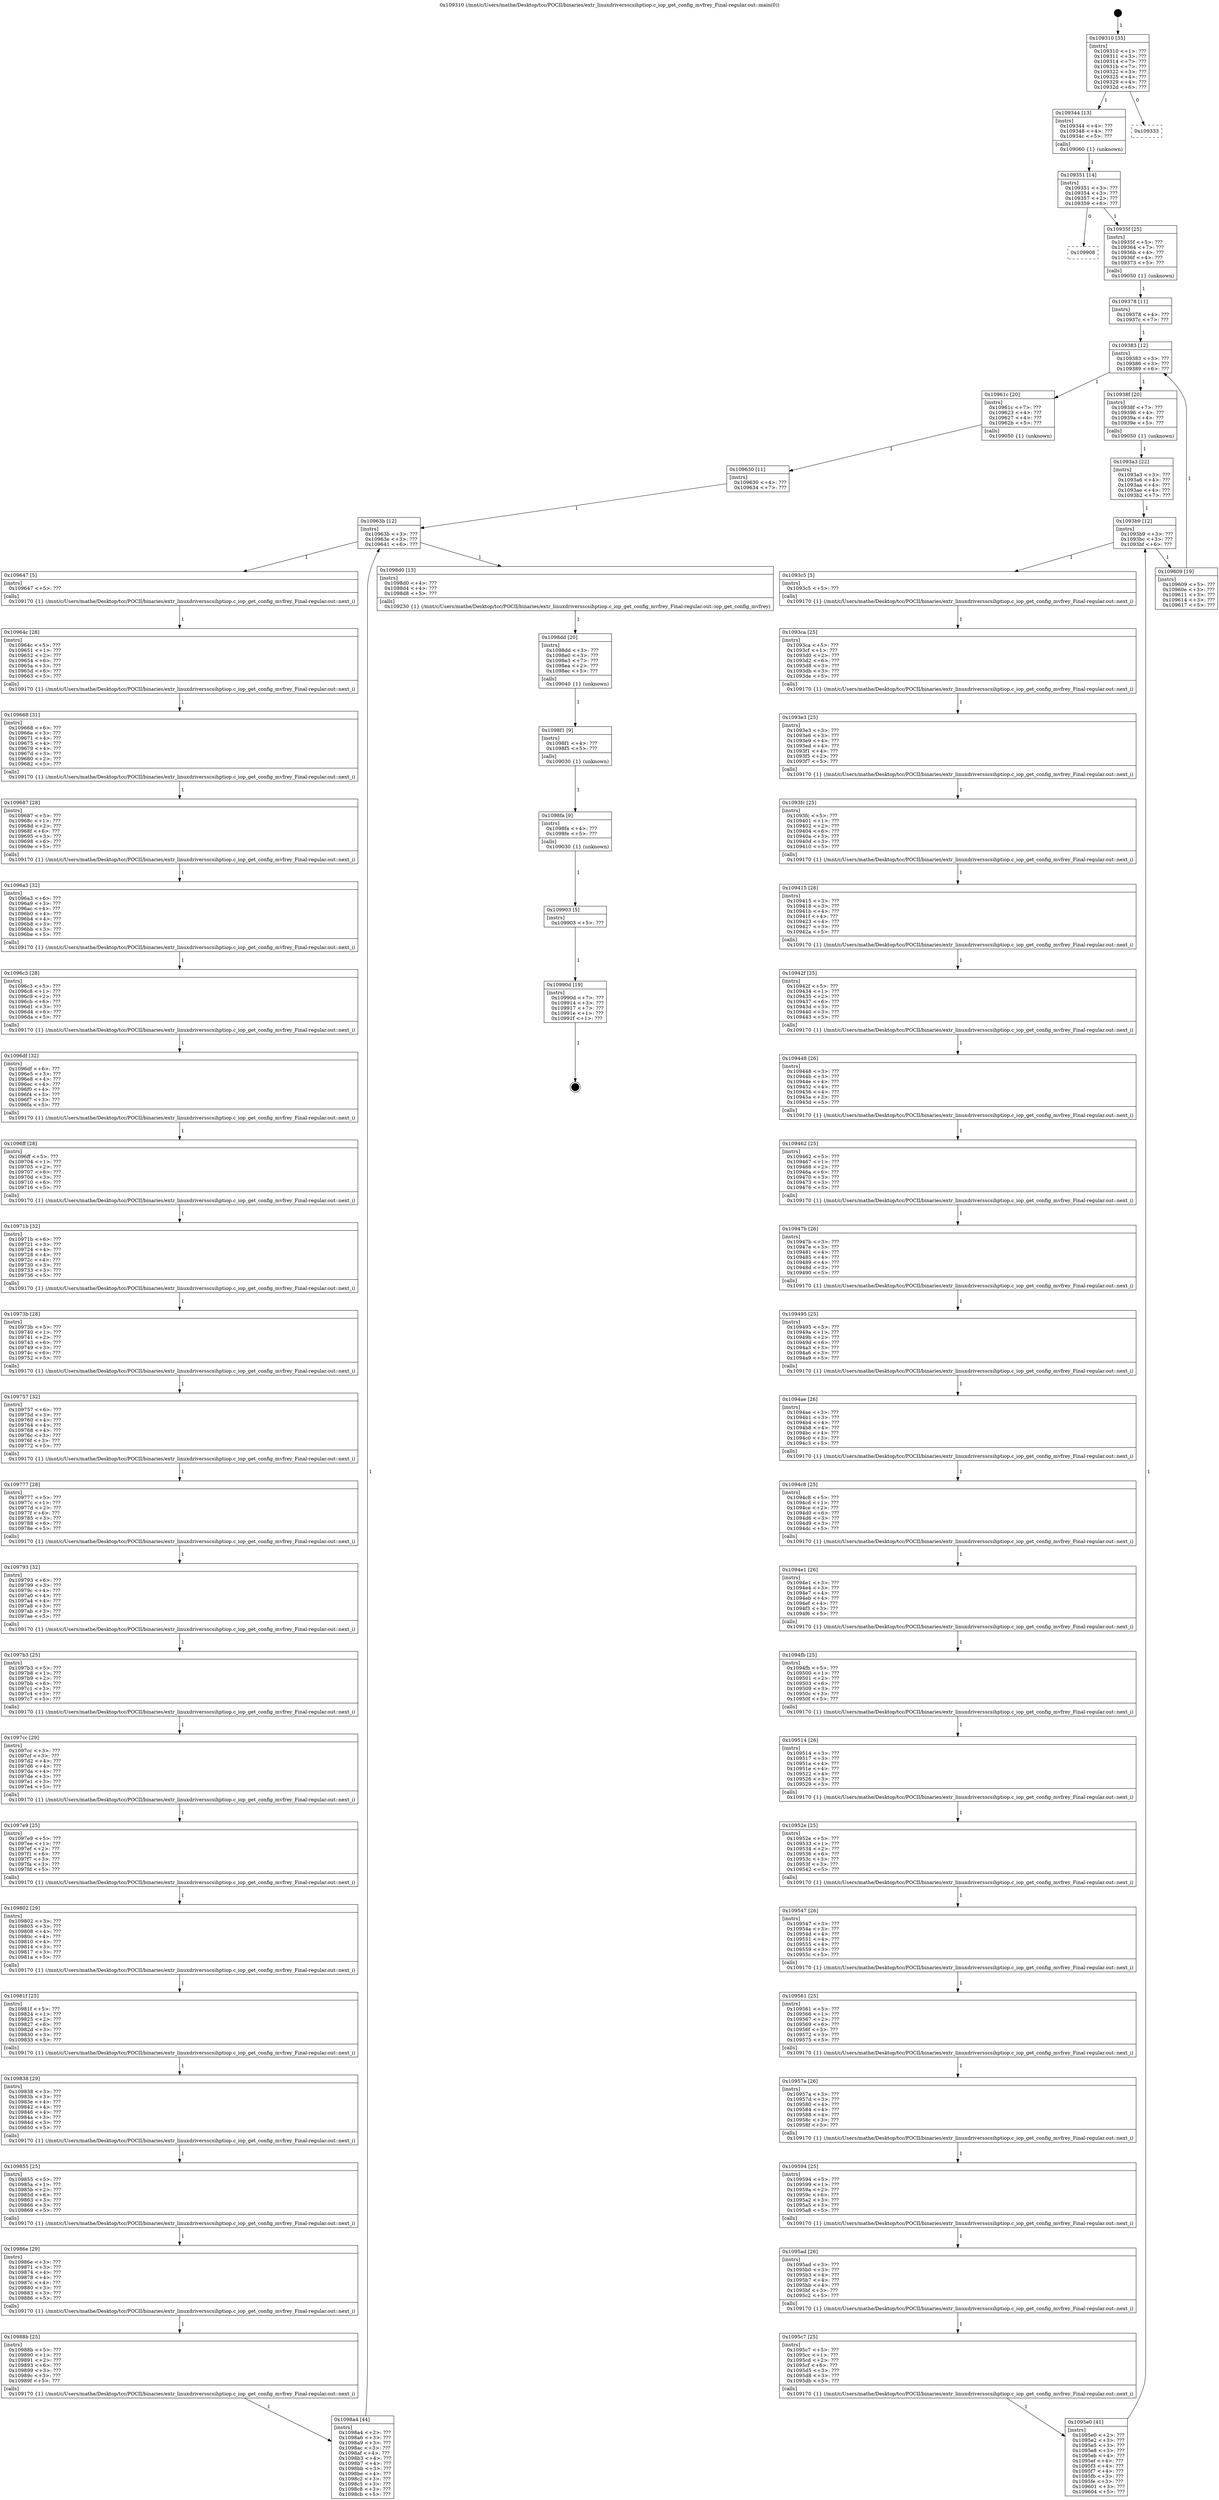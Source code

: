 digraph "0x109310" {
  label = "0x109310 (/mnt/c/Users/mathe/Desktop/tcc/POCII/binaries/extr_linuxdriversscsihptiop.c_iop_get_config_mvfrey_Final-regular.out::main(0))"
  labelloc = "t"
  node[shape=record]

  Entry [label="",width=0.3,height=0.3,shape=circle,fillcolor=black,style=filled]
  "0x109310" [label="{
     0x109310 [35]\l
     | [instrs]\l
     &nbsp;&nbsp;0x109310 \<+1\>: ???\l
     &nbsp;&nbsp;0x109311 \<+3\>: ???\l
     &nbsp;&nbsp;0x109314 \<+7\>: ???\l
     &nbsp;&nbsp;0x10931b \<+7\>: ???\l
     &nbsp;&nbsp;0x109322 \<+3\>: ???\l
     &nbsp;&nbsp;0x109325 \<+4\>: ???\l
     &nbsp;&nbsp;0x109329 \<+4\>: ???\l
     &nbsp;&nbsp;0x10932d \<+6\>: ???\l
  }"]
  "0x109344" [label="{
     0x109344 [13]\l
     | [instrs]\l
     &nbsp;&nbsp;0x109344 \<+4\>: ???\l
     &nbsp;&nbsp;0x109348 \<+4\>: ???\l
     &nbsp;&nbsp;0x10934c \<+5\>: ???\l
     | [calls]\l
     &nbsp;&nbsp;0x109060 \{1\} (unknown)\l
  }"]
  "0x109333" [label="{
     0x109333\l
  }", style=dashed]
  "0x109351" [label="{
     0x109351 [14]\l
     | [instrs]\l
     &nbsp;&nbsp;0x109351 \<+3\>: ???\l
     &nbsp;&nbsp;0x109354 \<+3\>: ???\l
     &nbsp;&nbsp;0x109357 \<+2\>: ???\l
     &nbsp;&nbsp;0x109359 \<+6\>: ???\l
  }"]
  "0x109908" [label="{
     0x109908\l
  }", style=dashed]
  "0x10935f" [label="{
     0x10935f [25]\l
     | [instrs]\l
     &nbsp;&nbsp;0x10935f \<+5\>: ???\l
     &nbsp;&nbsp;0x109364 \<+7\>: ???\l
     &nbsp;&nbsp;0x10936b \<+4\>: ???\l
     &nbsp;&nbsp;0x10936f \<+4\>: ???\l
     &nbsp;&nbsp;0x109373 \<+5\>: ???\l
     | [calls]\l
     &nbsp;&nbsp;0x109050 \{1\} (unknown)\l
  }"]
  Exit [label="",width=0.3,height=0.3,shape=circle,fillcolor=black,style=filled,peripheries=2]
  "0x109383" [label="{
     0x109383 [12]\l
     | [instrs]\l
     &nbsp;&nbsp;0x109383 \<+3\>: ???\l
     &nbsp;&nbsp;0x109386 \<+3\>: ???\l
     &nbsp;&nbsp;0x109389 \<+6\>: ???\l
  }"]
  "0x10961c" [label="{
     0x10961c [20]\l
     | [instrs]\l
     &nbsp;&nbsp;0x10961c \<+7\>: ???\l
     &nbsp;&nbsp;0x109623 \<+4\>: ???\l
     &nbsp;&nbsp;0x109627 \<+4\>: ???\l
     &nbsp;&nbsp;0x10962b \<+5\>: ???\l
     | [calls]\l
     &nbsp;&nbsp;0x109050 \{1\} (unknown)\l
  }"]
  "0x10938f" [label="{
     0x10938f [20]\l
     | [instrs]\l
     &nbsp;&nbsp;0x10938f \<+7\>: ???\l
     &nbsp;&nbsp;0x109396 \<+4\>: ???\l
     &nbsp;&nbsp;0x10939a \<+4\>: ???\l
     &nbsp;&nbsp;0x10939e \<+5\>: ???\l
     | [calls]\l
     &nbsp;&nbsp;0x109050 \{1\} (unknown)\l
  }"]
  "0x1093b9" [label="{
     0x1093b9 [12]\l
     | [instrs]\l
     &nbsp;&nbsp;0x1093b9 \<+3\>: ???\l
     &nbsp;&nbsp;0x1093bc \<+3\>: ???\l
     &nbsp;&nbsp;0x1093bf \<+6\>: ???\l
  }"]
  "0x109609" [label="{
     0x109609 [19]\l
     | [instrs]\l
     &nbsp;&nbsp;0x109609 \<+5\>: ???\l
     &nbsp;&nbsp;0x10960e \<+3\>: ???\l
     &nbsp;&nbsp;0x109611 \<+3\>: ???\l
     &nbsp;&nbsp;0x109614 \<+3\>: ???\l
     &nbsp;&nbsp;0x109617 \<+5\>: ???\l
  }"]
  "0x1093c5" [label="{
     0x1093c5 [5]\l
     | [instrs]\l
     &nbsp;&nbsp;0x1093c5 \<+5\>: ???\l
     | [calls]\l
     &nbsp;&nbsp;0x109170 \{1\} (/mnt/c/Users/mathe/Desktop/tcc/POCII/binaries/extr_linuxdriversscsihptiop.c_iop_get_config_mvfrey_Final-regular.out::next_i)\l
  }"]
  "0x1093ca" [label="{
     0x1093ca [25]\l
     | [instrs]\l
     &nbsp;&nbsp;0x1093ca \<+5\>: ???\l
     &nbsp;&nbsp;0x1093cf \<+1\>: ???\l
     &nbsp;&nbsp;0x1093d0 \<+2\>: ???\l
     &nbsp;&nbsp;0x1093d2 \<+6\>: ???\l
     &nbsp;&nbsp;0x1093d8 \<+3\>: ???\l
     &nbsp;&nbsp;0x1093db \<+3\>: ???\l
     &nbsp;&nbsp;0x1093de \<+5\>: ???\l
     | [calls]\l
     &nbsp;&nbsp;0x109170 \{1\} (/mnt/c/Users/mathe/Desktop/tcc/POCII/binaries/extr_linuxdriversscsihptiop.c_iop_get_config_mvfrey_Final-regular.out::next_i)\l
  }"]
  "0x1093e3" [label="{
     0x1093e3 [25]\l
     | [instrs]\l
     &nbsp;&nbsp;0x1093e3 \<+3\>: ???\l
     &nbsp;&nbsp;0x1093e6 \<+3\>: ???\l
     &nbsp;&nbsp;0x1093e9 \<+4\>: ???\l
     &nbsp;&nbsp;0x1093ed \<+4\>: ???\l
     &nbsp;&nbsp;0x1093f1 \<+4\>: ???\l
     &nbsp;&nbsp;0x1093f5 \<+2\>: ???\l
     &nbsp;&nbsp;0x1093f7 \<+5\>: ???\l
     | [calls]\l
     &nbsp;&nbsp;0x109170 \{1\} (/mnt/c/Users/mathe/Desktop/tcc/POCII/binaries/extr_linuxdriversscsihptiop.c_iop_get_config_mvfrey_Final-regular.out::next_i)\l
  }"]
  "0x1093fc" [label="{
     0x1093fc [25]\l
     | [instrs]\l
     &nbsp;&nbsp;0x1093fc \<+5\>: ???\l
     &nbsp;&nbsp;0x109401 \<+1\>: ???\l
     &nbsp;&nbsp;0x109402 \<+2\>: ???\l
     &nbsp;&nbsp;0x109404 \<+6\>: ???\l
     &nbsp;&nbsp;0x10940a \<+3\>: ???\l
     &nbsp;&nbsp;0x10940d \<+3\>: ???\l
     &nbsp;&nbsp;0x109410 \<+5\>: ???\l
     | [calls]\l
     &nbsp;&nbsp;0x109170 \{1\} (/mnt/c/Users/mathe/Desktop/tcc/POCII/binaries/extr_linuxdriversscsihptiop.c_iop_get_config_mvfrey_Final-regular.out::next_i)\l
  }"]
  "0x109415" [label="{
     0x109415 [26]\l
     | [instrs]\l
     &nbsp;&nbsp;0x109415 \<+3\>: ???\l
     &nbsp;&nbsp;0x109418 \<+3\>: ???\l
     &nbsp;&nbsp;0x10941b \<+4\>: ???\l
     &nbsp;&nbsp;0x10941f \<+4\>: ???\l
     &nbsp;&nbsp;0x109423 \<+4\>: ???\l
     &nbsp;&nbsp;0x109427 \<+3\>: ???\l
     &nbsp;&nbsp;0x10942a \<+5\>: ???\l
     | [calls]\l
     &nbsp;&nbsp;0x109170 \{1\} (/mnt/c/Users/mathe/Desktop/tcc/POCII/binaries/extr_linuxdriversscsihptiop.c_iop_get_config_mvfrey_Final-regular.out::next_i)\l
  }"]
  "0x10942f" [label="{
     0x10942f [25]\l
     | [instrs]\l
     &nbsp;&nbsp;0x10942f \<+5\>: ???\l
     &nbsp;&nbsp;0x109434 \<+1\>: ???\l
     &nbsp;&nbsp;0x109435 \<+2\>: ???\l
     &nbsp;&nbsp;0x109437 \<+6\>: ???\l
     &nbsp;&nbsp;0x10943d \<+3\>: ???\l
     &nbsp;&nbsp;0x109440 \<+3\>: ???\l
     &nbsp;&nbsp;0x109443 \<+5\>: ???\l
     | [calls]\l
     &nbsp;&nbsp;0x109170 \{1\} (/mnt/c/Users/mathe/Desktop/tcc/POCII/binaries/extr_linuxdriversscsihptiop.c_iop_get_config_mvfrey_Final-regular.out::next_i)\l
  }"]
  "0x109448" [label="{
     0x109448 [26]\l
     | [instrs]\l
     &nbsp;&nbsp;0x109448 \<+3\>: ???\l
     &nbsp;&nbsp;0x10944b \<+3\>: ???\l
     &nbsp;&nbsp;0x10944e \<+4\>: ???\l
     &nbsp;&nbsp;0x109452 \<+4\>: ???\l
     &nbsp;&nbsp;0x109456 \<+4\>: ???\l
     &nbsp;&nbsp;0x10945a \<+3\>: ???\l
     &nbsp;&nbsp;0x10945d \<+5\>: ???\l
     | [calls]\l
     &nbsp;&nbsp;0x109170 \{1\} (/mnt/c/Users/mathe/Desktop/tcc/POCII/binaries/extr_linuxdriversscsihptiop.c_iop_get_config_mvfrey_Final-regular.out::next_i)\l
  }"]
  "0x109462" [label="{
     0x109462 [25]\l
     | [instrs]\l
     &nbsp;&nbsp;0x109462 \<+5\>: ???\l
     &nbsp;&nbsp;0x109467 \<+1\>: ???\l
     &nbsp;&nbsp;0x109468 \<+2\>: ???\l
     &nbsp;&nbsp;0x10946a \<+6\>: ???\l
     &nbsp;&nbsp;0x109470 \<+3\>: ???\l
     &nbsp;&nbsp;0x109473 \<+3\>: ???\l
     &nbsp;&nbsp;0x109476 \<+5\>: ???\l
     | [calls]\l
     &nbsp;&nbsp;0x109170 \{1\} (/mnt/c/Users/mathe/Desktop/tcc/POCII/binaries/extr_linuxdriversscsihptiop.c_iop_get_config_mvfrey_Final-regular.out::next_i)\l
  }"]
  "0x10947b" [label="{
     0x10947b [26]\l
     | [instrs]\l
     &nbsp;&nbsp;0x10947b \<+3\>: ???\l
     &nbsp;&nbsp;0x10947e \<+3\>: ???\l
     &nbsp;&nbsp;0x109481 \<+4\>: ???\l
     &nbsp;&nbsp;0x109485 \<+4\>: ???\l
     &nbsp;&nbsp;0x109489 \<+4\>: ???\l
     &nbsp;&nbsp;0x10948d \<+3\>: ???\l
     &nbsp;&nbsp;0x109490 \<+5\>: ???\l
     | [calls]\l
     &nbsp;&nbsp;0x109170 \{1\} (/mnt/c/Users/mathe/Desktop/tcc/POCII/binaries/extr_linuxdriversscsihptiop.c_iop_get_config_mvfrey_Final-regular.out::next_i)\l
  }"]
  "0x109495" [label="{
     0x109495 [25]\l
     | [instrs]\l
     &nbsp;&nbsp;0x109495 \<+5\>: ???\l
     &nbsp;&nbsp;0x10949a \<+1\>: ???\l
     &nbsp;&nbsp;0x10949b \<+2\>: ???\l
     &nbsp;&nbsp;0x10949d \<+6\>: ???\l
     &nbsp;&nbsp;0x1094a3 \<+3\>: ???\l
     &nbsp;&nbsp;0x1094a6 \<+3\>: ???\l
     &nbsp;&nbsp;0x1094a9 \<+5\>: ???\l
     | [calls]\l
     &nbsp;&nbsp;0x109170 \{1\} (/mnt/c/Users/mathe/Desktop/tcc/POCII/binaries/extr_linuxdriversscsihptiop.c_iop_get_config_mvfrey_Final-regular.out::next_i)\l
  }"]
  "0x1094ae" [label="{
     0x1094ae [26]\l
     | [instrs]\l
     &nbsp;&nbsp;0x1094ae \<+3\>: ???\l
     &nbsp;&nbsp;0x1094b1 \<+3\>: ???\l
     &nbsp;&nbsp;0x1094b4 \<+4\>: ???\l
     &nbsp;&nbsp;0x1094b8 \<+4\>: ???\l
     &nbsp;&nbsp;0x1094bc \<+4\>: ???\l
     &nbsp;&nbsp;0x1094c0 \<+3\>: ???\l
     &nbsp;&nbsp;0x1094c3 \<+5\>: ???\l
     | [calls]\l
     &nbsp;&nbsp;0x109170 \{1\} (/mnt/c/Users/mathe/Desktop/tcc/POCII/binaries/extr_linuxdriversscsihptiop.c_iop_get_config_mvfrey_Final-regular.out::next_i)\l
  }"]
  "0x1094c8" [label="{
     0x1094c8 [25]\l
     | [instrs]\l
     &nbsp;&nbsp;0x1094c8 \<+5\>: ???\l
     &nbsp;&nbsp;0x1094cd \<+1\>: ???\l
     &nbsp;&nbsp;0x1094ce \<+2\>: ???\l
     &nbsp;&nbsp;0x1094d0 \<+6\>: ???\l
     &nbsp;&nbsp;0x1094d6 \<+3\>: ???\l
     &nbsp;&nbsp;0x1094d9 \<+3\>: ???\l
     &nbsp;&nbsp;0x1094dc \<+5\>: ???\l
     | [calls]\l
     &nbsp;&nbsp;0x109170 \{1\} (/mnt/c/Users/mathe/Desktop/tcc/POCII/binaries/extr_linuxdriversscsihptiop.c_iop_get_config_mvfrey_Final-regular.out::next_i)\l
  }"]
  "0x1094e1" [label="{
     0x1094e1 [26]\l
     | [instrs]\l
     &nbsp;&nbsp;0x1094e1 \<+3\>: ???\l
     &nbsp;&nbsp;0x1094e4 \<+3\>: ???\l
     &nbsp;&nbsp;0x1094e7 \<+4\>: ???\l
     &nbsp;&nbsp;0x1094eb \<+4\>: ???\l
     &nbsp;&nbsp;0x1094ef \<+4\>: ???\l
     &nbsp;&nbsp;0x1094f3 \<+3\>: ???\l
     &nbsp;&nbsp;0x1094f6 \<+5\>: ???\l
     | [calls]\l
     &nbsp;&nbsp;0x109170 \{1\} (/mnt/c/Users/mathe/Desktop/tcc/POCII/binaries/extr_linuxdriversscsihptiop.c_iop_get_config_mvfrey_Final-regular.out::next_i)\l
  }"]
  "0x1094fb" [label="{
     0x1094fb [25]\l
     | [instrs]\l
     &nbsp;&nbsp;0x1094fb \<+5\>: ???\l
     &nbsp;&nbsp;0x109500 \<+1\>: ???\l
     &nbsp;&nbsp;0x109501 \<+2\>: ???\l
     &nbsp;&nbsp;0x109503 \<+6\>: ???\l
     &nbsp;&nbsp;0x109509 \<+3\>: ???\l
     &nbsp;&nbsp;0x10950c \<+3\>: ???\l
     &nbsp;&nbsp;0x10950f \<+5\>: ???\l
     | [calls]\l
     &nbsp;&nbsp;0x109170 \{1\} (/mnt/c/Users/mathe/Desktop/tcc/POCII/binaries/extr_linuxdriversscsihptiop.c_iop_get_config_mvfrey_Final-regular.out::next_i)\l
  }"]
  "0x109514" [label="{
     0x109514 [26]\l
     | [instrs]\l
     &nbsp;&nbsp;0x109514 \<+3\>: ???\l
     &nbsp;&nbsp;0x109517 \<+3\>: ???\l
     &nbsp;&nbsp;0x10951a \<+4\>: ???\l
     &nbsp;&nbsp;0x10951e \<+4\>: ???\l
     &nbsp;&nbsp;0x109522 \<+4\>: ???\l
     &nbsp;&nbsp;0x109526 \<+3\>: ???\l
     &nbsp;&nbsp;0x109529 \<+5\>: ???\l
     | [calls]\l
     &nbsp;&nbsp;0x109170 \{1\} (/mnt/c/Users/mathe/Desktop/tcc/POCII/binaries/extr_linuxdriversscsihptiop.c_iop_get_config_mvfrey_Final-regular.out::next_i)\l
  }"]
  "0x10952e" [label="{
     0x10952e [25]\l
     | [instrs]\l
     &nbsp;&nbsp;0x10952e \<+5\>: ???\l
     &nbsp;&nbsp;0x109533 \<+1\>: ???\l
     &nbsp;&nbsp;0x109534 \<+2\>: ???\l
     &nbsp;&nbsp;0x109536 \<+6\>: ???\l
     &nbsp;&nbsp;0x10953c \<+3\>: ???\l
     &nbsp;&nbsp;0x10953f \<+3\>: ???\l
     &nbsp;&nbsp;0x109542 \<+5\>: ???\l
     | [calls]\l
     &nbsp;&nbsp;0x109170 \{1\} (/mnt/c/Users/mathe/Desktop/tcc/POCII/binaries/extr_linuxdriversscsihptiop.c_iop_get_config_mvfrey_Final-regular.out::next_i)\l
  }"]
  "0x109547" [label="{
     0x109547 [26]\l
     | [instrs]\l
     &nbsp;&nbsp;0x109547 \<+3\>: ???\l
     &nbsp;&nbsp;0x10954a \<+3\>: ???\l
     &nbsp;&nbsp;0x10954d \<+4\>: ???\l
     &nbsp;&nbsp;0x109551 \<+4\>: ???\l
     &nbsp;&nbsp;0x109555 \<+4\>: ???\l
     &nbsp;&nbsp;0x109559 \<+3\>: ???\l
     &nbsp;&nbsp;0x10955c \<+5\>: ???\l
     | [calls]\l
     &nbsp;&nbsp;0x109170 \{1\} (/mnt/c/Users/mathe/Desktop/tcc/POCII/binaries/extr_linuxdriversscsihptiop.c_iop_get_config_mvfrey_Final-regular.out::next_i)\l
  }"]
  "0x109561" [label="{
     0x109561 [25]\l
     | [instrs]\l
     &nbsp;&nbsp;0x109561 \<+5\>: ???\l
     &nbsp;&nbsp;0x109566 \<+1\>: ???\l
     &nbsp;&nbsp;0x109567 \<+2\>: ???\l
     &nbsp;&nbsp;0x109569 \<+6\>: ???\l
     &nbsp;&nbsp;0x10956f \<+3\>: ???\l
     &nbsp;&nbsp;0x109572 \<+3\>: ???\l
     &nbsp;&nbsp;0x109575 \<+5\>: ???\l
     | [calls]\l
     &nbsp;&nbsp;0x109170 \{1\} (/mnt/c/Users/mathe/Desktop/tcc/POCII/binaries/extr_linuxdriversscsihptiop.c_iop_get_config_mvfrey_Final-regular.out::next_i)\l
  }"]
  "0x10957a" [label="{
     0x10957a [26]\l
     | [instrs]\l
     &nbsp;&nbsp;0x10957a \<+3\>: ???\l
     &nbsp;&nbsp;0x10957d \<+3\>: ???\l
     &nbsp;&nbsp;0x109580 \<+4\>: ???\l
     &nbsp;&nbsp;0x109584 \<+4\>: ???\l
     &nbsp;&nbsp;0x109588 \<+4\>: ???\l
     &nbsp;&nbsp;0x10958c \<+3\>: ???\l
     &nbsp;&nbsp;0x10958f \<+5\>: ???\l
     | [calls]\l
     &nbsp;&nbsp;0x109170 \{1\} (/mnt/c/Users/mathe/Desktop/tcc/POCII/binaries/extr_linuxdriversscsihptiop.c_iop_get_config_mvfrey_Final-regular.out::next_i)\l
  }"]
  "0x109594" [label="{
     0x109594 [25]\l
     | [instrs]\l
     &nbsp;&nbsp;0x109594 \<+5\>: ???\l
     &nbsp;&nbsp;0x109599 \<+1\>: ???\l
     &nbsp;&nbsp;0x10959a \<+2\>: ???\l
     &nbsp;&nbsp;0x10959c \<+6\>: ???\l
     &nbsp;&nbsp;0x1095a2 \<+3\>: ???\l
     &nbsp;&nbsp;0x1095a5 \<+3\>: ???\l
     &nbsp;&nbsp;0x1095a8 \<+5\>: ???\l
     | [calls]\l
     &nbsp;&nbsp;0x109170 \{1\} (/mnt/c/Users/mathe/Desktop/tcc/POCII/binaries/extr_linuxdriversscsihptiop.c_iop_get_config_mvfrey_Final-regular.out::next_i)\l
  }"]
  "0x1095ad" [label="{
     0x1095ad [26]\l
     | [instrs]\l
     &nbsp;&nbsp;0x1095ad \<+3\>: ???\l
     &nbsp;&nbsp;0x1095b0 \<+3\>: ???\l
     &nbsp;&nbsp;0x1095b3 \<+4\>: ???\l
     &nbsp;&nbsp;0x1095b7 \<+4\>: ???\l
     &nbsp;&nbsp;0x1095bb \<+4\>: ???\l
     &nbsp;&nbsp;0x1095bf \<+3\>: ???\l
     &nbsp;&nbsp;0x1095c2 \<+5\>: ???\l
     | [calls]\l
     &nbsp;&nbsp;0x109170 \{1\} (/mnt/c/Users/mathe/Desktop/tcc/POCII/binaries/extr_linuxdriversscsihptiop.c_iop_get_config_mvfrey_Final-regular.out::next_i)\l
  }"]
  "0x1095c7" [label="{
     0x1095c7 [25]\l
     | [instrs]\l
     &nbsp;&nbsp;0x1095c7 \<+5\>: ???\l
     &nbsp;&nbsp;0x1095cc \<+1\>: ???\l
     &nbsp;&nbsp;0x1095cd \<+2\>: ???\l
     &nbsp;&nbsp;0x1095cf \<+6\>: ???\l
     &nbsp;&nbsp;0x1095d5 \<+3\>: ???\l
     &nbsp;&nbsp;0x1095d8 \<+3\>: ???\l
     &nbsp;&nbsp;0x1095db \<+5\>: ???\l
     | [calls]\l
     &nbsp;&nbsp;0x109170 \{1\} (/mnt/c/Users/mathe/Desktop/tcc/POCII/binaries/extr_linuxdriversscsihptiop.c_iop_get_config_mvfrey_Final-regular.out::next_i)\l
  }"]
  "0x1095e0" [label="{
     0x1095e0 [41]\l
     | [instrs]\l
     &nbsp;&nbsp;0x1095e0 \<+2\>: ???\l
     &nbsp;&nbsp;0x1095e2 \<+3\>: ???\l
     &nbsp;&nbsp;0x1095e5 \<+3\>: ???\l
     &nbsp;&nbsp;0x1095e8 \<+3\>: ???\l
     &nbsp;&nbsp;0x1095eb \<+4\>: ???\l
     &nbsp;&nbsp;0x1095ef \<+4\>: ???\l
     &nbsp;&nbsp;0x1095f3 \<+4\>: ???\l
     &nbsp;&nbsp;0x1095f7 \<+4\>: ???\l
     &nbsp;&nbsp;0x1095fb \<+3\>: ???\l
     &nbsp;&nbsp;0x1095fe \<+3\>: ???\l
     &nbsp;&nbsp;0x109601 \<+3\>: ???\l
     &nbsp;&nbsp;0x109604 \<+5\>: ???\l
  }"]
  "0x1093a3" [label="{
     0x1093a3 [22]\l
     | [instrs]\l
     &nbsp;&nbsp;0x1093a3 \<+3\>: ???\l
     &nbsp;&nbsp;0x1093a6 \<+4\>: ???\l
     &nbsp;&nbsp;0x1093aa \<+4\>: ???\l
     &nbsp;&nbsp;0x1093ae \<+4\>: ???\l
     &nbsp;&nbsp;0x1093b2 \<+7\>: ???\l
  }"]
  "0x10990d" [label="{
     0x10990d [19]\l
     | [instrs]\l
     &nbsp;&nbsp;0x10990d \<+7\>: ???\l
     &nbsp;&nbsp;0x109914 \<+3\>: ???\l
     &nbsp;&nbsp;0x109917 \<+7\>: ???\l
     &nbsp;&nbsp;0x10991e \<+1\>: ???\l
     &nbsp;&nbsp;0x10991f \<+1\>: ???\l
  }"]
  "0x109378" [label="{
     0x109378 [11]\l
     | [instrs]\l
     &nbsp;&nbsp;0x109378 \<+4\>: ???\l
     &nbsp;&nbsp;0x10937c \<+7\>: ???\l
  }"]
  "0x10963b" [label="{
     0x10963b [12]\l
     | [instrs]\l
     &nbsp;&nbsp;0x10963b \<+3\>: ???\l
     &nbsp;&nbsp;0x10963e \<+3\>: ???\l
     &nbsp;&nbsp;0x109641 \<+6\>: ???\l
  }"]
  "0x1098d0" [label="{
     0x1098d0 [13]\l
     | [instrs]\l
     &nbsp;&nbsp;0x1098d0 \<+4\>: ???\l
     &nbsp;&nbsp;0x1098d4 \<+4\>: ???\l
     &nbsp;&nbsp;0x1098d8 \<+5\>: ???\l
     | [calls]\l
     &nbsp;&nbsp;0x109230 \{1\} (/mnt/c/Users/mathe/Desktop/tcc/POCII/binaries/extr_linuxdriversscsihptiop.c_iop_get_config_mvfrey_Final-regular.out::iop_get_config_mvfrey)\l
  }"]
  "0x109647" [label="{
     0x109647 [5]\l
     | [instrs]\l
     &nbsp;&nbsp;0x109647 \<+5\>: ???\l
     | [calls]\l
     &nbsp;&nbsp;0x109170 \{1\} (/mnt/c/Users/mathe/Desktop/tcc/POCII/binaries/extr_linuxdriversscsihptiop.c_iop_get_config_mvfrey_Final-regular.out::next_i)\l
  }"]
  "0x10964c" [label="{
     0x10964c [28]\l
     | [instrs]\l
     &nbsp;&nbsp;0x10964c \<+5\>: ???\l
     &nbsp;&nbsp;0x109651 \<+1\>: ???\l
     &nbsp;&nbsp;0x109652 \<+2\>: ???\l
     &nbsp;&nbsp;0x109654 \<+6\>: ???\l
     &nbsp;&nbsp;0x10965a \<+3\>: ???\l
     &nbsp;&nbsp;0x10965d \<+6\>: ???\l
     &nbsp;&nbsp;0x109663 \<+5\>: ???\l
     | [calls]\l
     &nbsp;&nbsp;0x109170 \{1\} (/mnt/c/Users/mathe/Desktop/tcc/POCII/binaries/extr_linuxdriversscsihptiop.c_iop_get_config_mvfrey_Final-regular.out::next_i)\l
  }"]
  "0x109668" [label="{
     0x109668 [31]\l
     | [instrs]\l
     &nbsp;&nbsp;0x109668 \<+6\>: ???\l
     &nbsp;&nbsp;0x10966e \<+3\>: ???\l
     &nbsp;&nbsp;0x109671 \<+4\>: ???\l
     &nbsp;&nbsp;0x109675 \<+4\>: ???\l
     &nbsp;&nbsp;0x109679 \<+4\>: ???\l
     &nbsp;&nbsp;0x10967d \<+3\>: ???\l
     &nbsp;&nbsp;0x109680 \<+2\>: ???\l
     &nbsp;&nbsp;0x109682 \<+5\>: ???\l
     | [calls]\l
     &nbsp;&nbsp;0x109170 \{1\} (/mnt/c/Users/mathe/Desktop/tcc/POCII/binaries/extr_linuxdriversscsihptiop.c_iop_get_config_mvfrey_Final-regular.out::next_i)\l
  }"]
  "0x109687" [label="{
     0x109687 [28]\l
     | [instrs]\l
     &nbsp;&nbsp;0x109687 \<+5\>: ???\l
     &nbsp;&nbsp;0x10968c \<+1\>: ???\l
     &nbsp;&nbsp;0x10968d \<+2\>: ???\l
     &nbsp;&nbsp;0x10968f \<+6\>: ???\l
     &nbsp;&nbsp;0x109695 \<+3\>: ???\l
     &nbsp;&nbsp;0x109698 \<+6\>: ???\l
     &nbsp;&nbsp;0x10969e \<+5\>: ???\l
     | [calls]\l
     &nbsp;&nbsp;0x109170 \{1\} (/mnt/c/Users/mathe/Desktop/tcc/POCII/binaries/extr_linuxdriversscsihptiop.c_iop_get_config_mvfrey_Final-regular.out::next_i)\l
  }"]
  "0x1096a3" [label="{
     0x1096a3 [32]\l
     | [instrs]\l
     &nbsp;&nbsp;0x1096a3 \<+6\>: ???\l
     &nbsp;&nbsp;0x1096a9 \<+3\>: ???\l
     &nbsp;&nbsp;0x1096ac \<+4\>: ???\l
     &nbsp;&nbsp;0x1096b0 \<+4\>: ???\l
     &nbsp;&nbsp;0x1096b4 \<+4\>: ???\l
     &nbsp;&nbsp;0x1096b8 \<+3\>: ???\l
     &nbsp;&nbsp;0x1096bb \<+3\>: ???\l
     &nbsp;&nbsp;0x1096be \<+5\>: ???\l
     | [calls]\l
     &nbsp;&nbsp;0x109170 \{1\} (/mnt/c/Users/mathe/Desktop/tcc/POCII/binaries/extr_linuxdriversscsihptiop.c_iop_get_config_mvfrey_Final-regular.out::next_i)\l
  }"]
  "0x1096c3" [label="{
     0x1096c3 [28]\l
     | [instrs]\l
     &nbsp;&nbsp;0x1096c3 \<+5\>: ???\l
     &nbsp;&nbsp;0x1096c8 \<+1\>: ???\l
     &nbsp;&nbsp;0x1096c9 \<+2\>: ???\l
     &nbsp;&nbsp;0x1096cb \<+6\>: ???\l
     &nbsp;&nbsp;0x1096d1 \<+3\>: ???\l
     &nbsp;&nbsp;0x1096d4 \<+6\>: ???\l
     &nbsp;&nbsp;0x1096da \<+5\>: ???\l
     | [calls]\l
     &nbsp;&nbsp;0x109170 \{1\} (/mnt/c/Users/mathe/Desktop/tcc/POCII/binaries/extr_linuxdriversscsihptiop.c_iop_get_config_mvfrey_Final-regular.out::next_i)\l
  }"]
  "0x1096df" [label="{
     0x1096df [32]\l
     | [instrs]\l
     &nbsp;&nbsp;0x1096df \<+6\>: ???\l
     &nbsp;&nbsp;0x1096e5 \<+3\>: ???\l
     &nbsp;&nbsp;0x1096e8 \<+4\>: ???\l
     &nbsp;&nbsp;0x1096ec \<+4\>: ???\l
     &nbsp;&nbsp;0x1096f0 \<+4\>: ???\l
     &nbsp;&nbsp;0x1096f4 \<+3\>: ???\l
     &nbsp;&nbsp;0x1096f7 \<+3\>: ???\l
     &nbsp;&nbsp;0x1096fa \<+5\>: ???\l
     | [calls]\l
     &nbsp;&nbsp;0x109170 \{1\} (/mnt/c/Users/mathe/Desktop/tcc/POCII/binaries/extr_linuxdriversscsihptiop.c_iop_get_config_mvfrey_Final-regular.out::next_i)\l
  }"]
  "0x1096ff" [label="{
     0x1096ff [28]\l
     | [instrs]\l
     &nbsp;&nbsp;0x1096ff \<+5\>: ???\l
     &nbsp;&nbsp;0x109704 \<+1\>: ???\l
     &nbsp;&nbsp;0x109705 \<+2\>: ???\l
     &nbsp;&nbsp;0x109707 \<+6\>: ???\l
     &nbsp;&nbsp;0x10970d \<+3\>: ???\l
     &nbsp;&nbsp;0x109710 \<+6\>: ???\l
     &nbsp;&nbsp;0x109716 \<+5\>: ???\l
     | [calls]\l
     &nbsp;&nbsp;0x109170 \{1\} (/mnt/c/Users/mathe/Desktop/tcc/POCII/binaries/extr_linuxdriversscsihptiop.c_iop_get_config_mvfrey_Final-regular.out::next_i)\l
  }"]
  "0x10971b" [label="{
     0x10971b [32]\l
     | [instrs]\l
     &nbsp;&nbsp;0x10971b \<+6\>: ???\l
     &nbsp;&nbsp;0x109721 \<+3\>: ???\l
     &nbsp;&nbsp;0x109724 \<+4\>: ???\l
     &nbsp;&nbsp;0x109728 \<+4\>: ???\l
     &nbsp;&nbsp;0x10972c \<+4\>: ???\l
     &nbsp;&nbsp;0x109730 \<+3\>: ???\l
     &nbsp;&nbsp;0x109733 \<+3\>: ???\l
     &nbsp;&nbsp;0x109736 \<+5\>: ???\l
     | [calls]\l
     &nbsp;&nbsp;0x109170 \{1\} (/mnt/c/Users/mathe/Desktop/tcc/POCII/binaries/extr_linuxdriversscsihptiop.c_iop_get_config_mvfrey_Final-regular.out::next_i)\l
  }"]
  "0x10973b" [label="{
     0x10973b [28]\l
     | [instrs]\l
     &nbsp;&nbsp;0x10973b \<+5\>: ???\l
     &nbsp;&nbsp;0x109740 \<+1\>: ???\l
     &nbsp;&nbsp;0x109741 \<+2\>: ???\l
     &nbsp;&nbsp;0x109743 \<+6\>: ???\l
     &nbsp;&nbsp;0x109749 \<+3\>: ???\l
     &nbsp;&nbsp;0x10974c \<+6\>: ???\l
     &nbsp;&nbsp;0x109752 \<+5\>: ???\l
     | [calls]\l
     &nbsp;&nbsp;0x109170 \{1\} (/mnt/c/Users/mathe/Desktop/tcc/POCII/binaries/extr_linuxdriversscsihptiop.c_iop_get_config_mvfrey_Final-regular.out::next_i)\l
  }"]
  "0x109757" [label="{
     0x109757 [32]\l
     | [instrs]\l
     &nbsp;&nbsp;0x109757 \<+6\>: ???\l
     &nbsp;&nbsp;0x10975d \<+3\>: ???\l
     &nbsp;&nbsp;0x109760 \<+4\>: ???\l
     &nbsp;&nbsp;0x109764 \<+4\>: ???\l
     &nbsp;&nbsp;0x109768 \<+4\>: ???\l
     &nbsp;&nbsp;0x10976c \<+3\>: ???\l
     &nbsp;&nbsp;0x10976f \<+3\>: ???\l
     &nbsp;&nbsp;0x109772 \<+5\>: ???\l
     | [calls]\l
     &nbsp;&nbsp;0x109170 \{1\} (/mnt/c/Users/mathe/Desktop/tcc/POCII/binaries/extr_linuxdriversscsihptiop.c_iop_get_config_mvfrey_Final-regular.out::next_i)\l
  }"]
  "0x109777" [label="{
     0x109777 [28]\l
     | [instrs]\l
     &nbsp;&nbsp;0x109777 \<+5\>: ???\l
     &nbsp;&nbsp;0x10977c \<+1\>: ???\l
     &nbsp;&nbsp;0x10977d \<+2\>: ???\l
     &nbsp;&nbsp;0x10977f \<+6\>: ???\l
     &nbsp;&nbsp;0x109785 \<+3\>: ???\l
     &nbsp;&nbsp;0x109788 \<+6\>: ???\l
     &nbsp;&nbsp;0x10978e \<+5\>: ???\l
     | [calls]\l
     &nbsp;&nbsp;0x109170 \{1\} (/mnt/c/Users/mathe/Desktop/tcc/POCII/binaries/extr_linuxdriversscsihptiop.c_iop_get_config_mvfrey_Final-regular.out::next_i)\l
  }"]
  "0x109793" [label="{
     0x109793 [32]\l
     | [instrs]\l
     &nbsp;&nbsp;0x109793 \<+6\>: ???\l
     &nbsp;&nbsp;0x109799 \<+3\>: ???\l
     &nbsp;&nbsp;0x10979c \<+4\>: ???\l
     &nbsp;&nbsp;0x1097a0 \<+4\>: ???\l
     &nbsp;&nbsp;0x1097a4 \<+4\>: ???\l
     &nbsp;&nbsp;0x1097a8 \<+3\>: ???\l
     &nbsp;&nbsp;0x1097ab \<+3\>: ???\l
     &nbsp;&nbsp;0x1097ae \<+5\>: ???\l
     | [calls]\l
     &nbsp;&nbsp;0x109170 \{1\} (/mnt/c/Users/mathe/Desktop/tcc/POCII/binaries/extr_linuxdriversscsihptiop.c_iop_get_config_mvfrey_Final-regular.out::next_i)\l
  }"]
  "0x1097b3" [label="{
     0x1097b3 [25]\l
     | [instrs]\l
     &nbsp;&nbsp;0x1097b3 \<+5\>: ???\l
     &nbsp;&nbsp;0x1097b8 \<+1\>: ???\l
     &nbsp;&nbsp;0x1097b9 \<+2\>: ???\l
     &nbsp;&nbsp;0x1097bb \<+6\>: ???\l
     &nbsp;&nbsp;0x1097c1 \<+3\>: ???\l
     &nbsp;&nbsp;0x1097c4 \<+3\>: ???\l
     &nbsp;&nbsp;0x1097c7 \<+5\>: ???\l
     | [calls]\l
     &nbsp;&nbsp;0x109170 \{1\} (/mnt/c/Users/mathe/Desktop/tcc/POCII/binaries/extr_linuxdriversscsihptiop.c_iop_get_config_mvfrey_Final-regular.out::next_i)\l
  }"]
  "0x1097cc" [label="{
     0x1097cc [29]\l
     | [instrs]\l
     &nbsp;&nbsp;0x1097cc \<+3\>: ???\l
     &nbsp;&nbsp;0x1097cf \<+3\>: ???\l
     &nbsp;&nbsp;0x1097d2 \<+4\>: ???\l
     &nbsp;&nbsp;0x1097d6 \<+4\>: ???\l
     &nbsp;&nbsp;0x1097da \<+4\>: ???\l
     &nbsp;&nbsp;0x1097de \<+3\>: ???\l
     &nbsp;&nbsp;0x1097e1 \<+3\>: ???\l
     &nbsp;&nbsp;0x1097e4 \<+5\>: ???\l
     | [calls]\l
     &nbsp;&nbsp;0x109170 \{1\} (/mnt/c/Users/mathe/Desktop/tcc/POCII/binaries/extr_linuxdriversscsihptiop.c_iop_get_config_mvfrey_Final-regular.out::next_i)\l
  }"]
  "0x1097e9" [label="{
     0x1097e9 [25]\l
     | [instrs]\l
     &nbsp;&nbsp;0x1097e9 \<+5\>: ???\l
     &nbsp;&nbsp;0x1097ee \<+1\>: ???\l
     &nbsp;&nbsp;0x1097ef \<+2\>: ???\l
     &nbsp;&nbsp;0x1097f1 \<+6\>: ???\l
     &nbsp;&nbsp;0x1097f7 \<+3\>: ???\l
     &nbsp;&nbsp;0x1097fa \<+3\>: ???\l
     &nbsp;&nbsp;0x1097fd \<+5\>: ???\l
     | [calls]\l
     &nbsp;&nbsp;0x109170 \{1\} (/mnt/c/Users/mathe/Desktop/tcc/POCII/binaries/extr_linuxdriversscsihptiop.c_iop_get_config_mvfrey_Final-regular.out::next_i)\l
  }"]
  "0x109802" [label="{
     0x109802 [29]\l
     | [instrs]\l
     &nbsp;&nbsp;0x109802 \<+3\>: ???\l
     &nbsp;&nbsp;0x109805 \<+3\>: ???\l
     &nbsp;&nbsp;0x109808 \<+4\>: ???\l
     &nbsp;&nbsp;0x10980c \<+4\>: ???\l
     &nbsp;&nbsp;0x109810 \<+4\>: ???\l
     &nbsp;&nbsp;0x109814 \<+3\>: ???\l
     &nbsp;&nbsp;0x109817 \<+3\>: ???\l
     &nbsp;&nbsp;0x10981a \<+5\>: ???\l
     | [calls]\l
     &nbsp;&nbsp;0x109170 \{1\} (/mnt/c/Users/mathe/Desktop/tcc/POCII/binaries/extr_linuxdriversscsihptiop.c_iop_get_config_mvfrey_Final-regular.out::next_i)\l
  }"]
  "0x10981f" [label="{
     0x10981f [25]\l
     | [instrs]\l
     &nbsp;&nbsp;0x10981f \<+5\>: ???\l
     &nbsp;&nbsp;0x109824 \<+1\>: ???\l
     &nbsp;&nbsp;0x109825 \<+2\>: ???\l
     &nbsp;&nbsp;0x109827 \<+6\>: ???\l
     &nbsp;&nbsp;0x10982d \<+3\>: ???\l
     &nbsp;&nbsp;0x109830 \<+3\>: ???\l
     &nbsp;&nbsp;0x109833 \<+5\>: ???\l
     | [calls]\l
     &nbsp;&nbsp;0x109170 \{1\} (/mnt/c/Users/mathe/Desktop/tcc/POCII/binaries/extr_linuxdriversscsihptiop.c_iop_get_config_mvfrey_Final-regular.out::next_i)\l
  }"]
  "0x109838" [label="{
     0x109838 [29]\l
     | [instrs]\l
     &nbsp;&nbsp;0x109838 \<+3\>: ???\l
     &nbsp;&nbsp;0x10983b \<+3\>: ???\l
     &nbsp;&nbsp;0x10983e \<+4\>: ???\l
     &nbsp;&nbsp;0x109842 \<+4\>: ???\l
     &nbsp;&nbsp;0x109846 \<+4\>: ???\l
     &nbsp;&nbsp;0x10984a \<+3\>: ???\l
     &nbsp;&nbsp;0x10984d \<+3\>: ???\l
     &nbsp;&nbsp;0x109850 \<+5\>: ???\l
     | [calls]\l
     &nbsp;&nbsp;0x109170 \{1\} (/mnt/c/Users/mathe/Desktop/tcc/POCII/binaries/extr_linuxdriversscsihptiop.c_iop_get_config_mvfrey_Final-regular.out::next_i)\l
  }"]
  "0x109855" [label="{
     0x109855 [25]\l
     | [instrs]\l
     &nbsp;&nbsp;0x109855 \<+5\>: ???\l
     &nbsp;&nbsp;0x10985a \<+1\>: ???\l
     &nbsp;&nbsp;0x10985b \<+2\>: ???\l
     &nbsp;&nbsp;0x10985d \<+6\>: ???\l
     &nbsp;&nbsp;0x109863 \<+3\>: ???\l
     &nbsp;&nbsp;0x109866 \<+3\>: ???\l
     &nbsp;&nbsp;0x109869 \<+5\>: ???\l
     | [calls]\l
     &nbsp;&nbsp;0x109170 \{1\} (/mnt/c/Users/mathe/Desktop/tcc/POCII/binaries/extr_linuxdriversscsihptiop.c_iop_get_config_mvfrey_Final-regular.out::next_i)\l
  }"]
  "0x10986e" [label="{
     0x10986e [29]\l
     | [instrs]\l
     &nbsp;&nbsp;0x10986e \<+3\>: ???\l
     &nbsp;&nbsp;0x109871 \<+3\>: ???\l
     &nbsp;&nbsp;0x109874 \<+4\>: ???\l
     &nbsp;&nbsp;0x109878 \<+4\>: ???\l
     &nbsp;&nbsp;0x10987c \<+4\>: ???\l
     &nbsp;&nbsp;0x109880 \<+3\>: ???\l
     &nbsp;&nbsp;0x109883 \<+3\>: ???\l
     &nbsp;&nbsp;0x109886 \<+5\>: ???\l
     | [calls]\l
     &nbsp;&nbsp;0x109170 \{1\} (/mnt/c/Users/mathe/Desktop/tcc/POCII/binaries/extr_linuxdriversscsihptiop.c_iop_get_config_mvfrey_Final-regular.out::next_i)\l
  }"]
  "0x10988b" [label="{
     0x10988b [25]\l
     | [instrs]\l
     &nbsp;&nbsp;0x10988b \<+5\>: ???\l
     &nbsp;&nbsp;0x109890 \<+1\>: ???\l
     &nbsp;&nbsp;0x109891 \<+2\>: ???\l
     &nbsp;&nbsp;0x109893 \<+6\>: ???\l
     &nbsp;&nbsp;0x109899 \<+3\>: ???\l
     &nbsp;&nbsp;0x10989c \<+3\>: ???\l
     &nbsp;&nbsp;0x10989f \<+5\>: ???\l
     | [calls]\l
     &nbsp;&nbsp;0x109170 \{1\} (/mnt/c/Users/mathe/Desktop/tcc/POCII/binaries/extr_linuxdriversscsihptiop.c_iop_get_config_mvfrey_Final-regular.out::next_i)\l
  }"]
  "0x1098a4" [label="{
     0x1098a4 [44]\l
     | [instrs]\l
     &nbsp;&nbsp;0x1098a4 \<+2\>: ???\l
     &nbsp;&nbsp;0x1098a6 \<+3\>: ???\l
     &nbsp;&nbsp;0x1098a9 \<+3\>: ???\l
     &nbsp;&nbsp;0x1098ac \<+3\>: ???\l
     &nbsp;&nbsp;0x1098af \<+4\>: ???\l
     &nbsp;&nbsp;0x1098b3 \<+4\>: ???\l
     &nbsp;&nbsp;0x1098b7 \<+4\>: ???\l
     &nbsp;&nbsp;0x1098bb \<+3\>: ???\l
     &nbsp;&nbsp;0x1098be \<+4\>: ???\l
     &nbsp;&nbsp;0x1098c2 \<+3\>: ???\l
     &nbsp;&nbsp;0x1098c5 \<+3\>: ???\l
     &nbsp;&nbsp;0x1098c8 \<+3\>: ???\l
     &nbsp;&nbsp;0x1098cb \<+5\>: ???\l
  }"]
  "0x109630" [label="{
     0x109630 [11]\l
     | [instrs]\l
     &nbsp;&nbsp;0x109630 \<+4\>: ???\l
     &nbsp;&nbsp;0x109634 \<+7\>: ???\l
  }"]
  "0x1098dd" [label="{
     0x1098dd [20]\l
     | [instrs]\l
     &nbsp;&nbsp;0x1098dd \<+3\>: ???\l
     &nbsp;&nbsp;0x1098e0 \<+3\>: ???\l
     &nbsp;&nbsp;0x1098e3 \<+7\>: ???\l
     &nbsp;&nbsp;0x1098ea \<+2\>: ???\l
     &nbsp;&nbsp;0x1098ec \<+5\>: ???\l
     | [calls]\l
     &nbsp;&nbsp;0x109040 \{1\} (unknown)\l
  }"]
  "0x1098f1" [label="{
     0x1098f1 [9]\l
     | [instrs]\l
     &nbsp;&nbsp;0x1098f1 \<+4\>: ???\l
     &nbsp;&nbsp;0x1098f5 \<+5\>: ???\l
     | [calls]\l
     &nbsp;&nbsp;0x109030 \{1\} (unknown)\l
  }"]
  "0x1098fa" [label="{
     0x1098fa [9]\l
     | [instrs]\l
     &nbsp;&nbsp;0x1098fa \<+4\>: ???\l
     &nbsp;&nbsp;0x1098fe \<+5\>: ???\l
     | [calls]\l
     &nbsp;&nbsp;0x109030 \{1\} (unknown)\l
  }"]
  "0x109903" [label="{
     0x109903 [5]\l
     | [instrs]\l
     &nbsp;&nbsp;0x109903 \<+5\>: ???\l
  }"]
  Entry -> "0x109310" [label=" 1"]
  "0x109310" -> "0x109344" [label=" 1"]
  "0x109310" -> "0x109333" [label=" 0"]
  "0x109344" -> "0x109351" [label=" 1"]
  "0x109351" -> "0x109908" [label=" 0"]
  "0x109351" -> "0x10935f" [label=" 1"]
  "0x10990d" -> Exit [label=" 1"]
  "0x10935f" -> "0x109378" [label=" 1"]
  "0x109383" -> "0x10961c" [label=" 1"]
  "0x109383" -> "0x10938f" [label=" 1"]
  "0x10938f" -> "0x1093a3" [label=" 1"]
  "0x1093b9" -> "0x109609" [label=" 1"]
  "0x1093b9" -> "0x1093c5" [label=" 1"]
  "0x1093c5" -> "0x1093ca" [label=" 1"]
  "0x1093ca" -> "0x1093e3" [label=" 1"]
  "0x1093e3" -> "0x1093fc" [label=" 1"]
  "0x1093fc" -> "0x109415" [label=" 1"]
  "0x109415" -> "0x10942f" [label=" 1"]
  "0x10942f" -> "0x109448" [label=" 1"]
  "0x109448" -> "0x109462" [label=" 1"]
  "0x109462" -> "0x10947b" [label=" 1"]
  "0x10947b" -> "0x109495" [label=" 1"]
  "0x109495" -> "0x1094ae" [label=" 1"]
  "0x1094ae" -> "0x1094c8" [label=" 1"]
  "0x1094c8" -> "0x1094e1" [label=" 1"]
  "0x1094e1" -> "0x1094fb" [label=" 1"]
  "0x1094fb" -> "0x109514" [label=" 1"]
  "0x109514" -> "0x10952e" [label=" 1"]
  "0x10952e" -> "0x109547" [label=" 1"]
  "0x109547" -> "0x109561" [label=" 1"]
  "0x109561" -> "0x10957a" [label=" 1"]
  "0x10957a" -> "0x109594" [label=" 1"]
  "0x109594" -> "0x1095ad" [label=" 1"]
  "0x1095ad" -> "0x1095c7" [label=" 1"]
  "0x1095c7" -> "0x1095e0" [label=" 1"]
  "0x1093a3" -> "0x1093b9" [label=" 1"]
  "0x1095e0" -> "0x1093b9" [label=" 1"]
  "0x109903" -> "0x10990d" [label=" 1"]
  "0x109378" -> "0x109383" [label=" 1"]
  "0x109609" -> "0x109383" [label=" 1"]
  "0x10961c" -> "0x109630" [label=" 1"]
  "0x10963b" -> "0x1098d0" [label=" 1"]
  "0x10963b" -> "0x109647" [label=" 1"]
  "0x109647" -> "0x10964c" [label=" 1"]
  "0x10964c" -> "0x109668" [label=" 1"]
  "0x109668" -> "0x109687" [label=" 1"]
  "0x109687" -> "0x1096a3" [label=" 1"]
  "0x1096a3" -> "0x1096c3" [label=" 1"]
  "0x1096c3" -> "0x1096df" [label=" 1"]
  "0x1096df" -> "0x1096ff" [label=" 1"]
  "0x1096ff" -> "0x10971b" [label=" 1"]
  "0x10971b" -> "0x10973b" [label=" 1"]
  "0x10973b" -> "0x109757" [label=" 1"]
  "0x109757" -> "0x109777" [label=" 1"]
  "0x109777" -> "0x109793" [label=" 1"]
  "0x109793" -> "0x1097b3" [label=" 1"]
  "0x1097b3" -> "0x1097cc" [label=" 1"]
  "0x1097cc" -> "0x1097e9" [label=" 1"]
  "0x1097e9" -> "0x109802" [label=" 1"]
  "0x109802" -> "0x10981f" [label=" 1"]
  "0x10981f" -> "0x109838" [label=" 1"]
  "0x109838" -> "0x109855" [label=" 1"]
  "0x109855" -> "0x10986e" [label=" 1"]
  "0x10986e" -> "0x10988b" [label=" 1"]
  "0x10988b" -> "0x1098a4" [label=" 1"]
  "0x109630" -> "0x10963b" [label=" 1"]
  "0x1098a4" -> "0x10963b" [label=" 1"]
  "0x1098d0" -> "0x1098dd" [label=" 1"]
  "0x1098dd" -> "0x1098f1" [label=" 1"]
  "0x1098f1" -> "0x1098fa" [label=" 1"]
  "0x1098fa" -> "0x109903" [label=" 1"]
}
